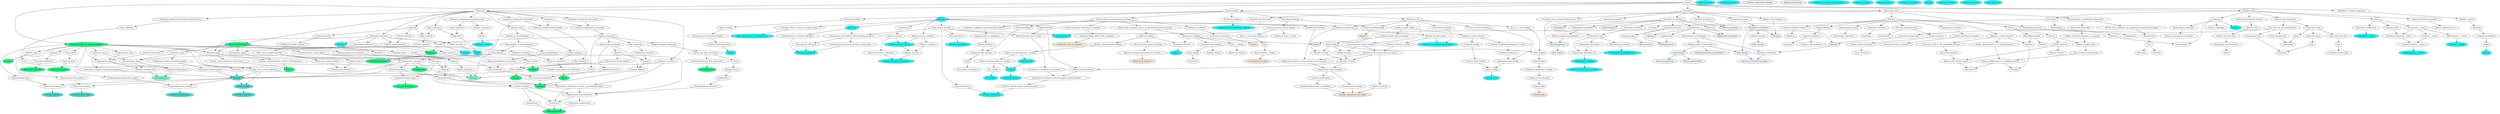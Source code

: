 digraph g {
snomed->Pharmaceutical__or__biologic_product;
Pharmaceutical__or__biologic_product->Autonomic_drug;
Autonomic_drug->Cholinergic_receptor_stimulating_preparation;
Cholinergic_receptor_stimulating_preparation->Nicotine;
Nicotine->Topical_form_nicotine;
Topical_form_nicotine->Nicotine_patches;
Nicotine->Nasal_form_nicotine;
Nasal_form_nicotine->Nicotine_nasal_spray;
Nicotine->Oropharyngeal_form_nicotine;
Oropharyngeal_form_nicotine->Nicotine_chewing_gum;
Autonomic_drug->Anticholinergic_agent;
Anticholinergic_agent->Ganglion_blocking_drug;
Ganglion_blocking_drug->Mecamylamine;
Pharmaceutical__or__biologic_product->Drugs_used_to_treat_addiction;
Drugs_used_to_treat_addiction->Nicotine;
Drugs_used_to_treat_addiction->Naloxone;
Pharmaceutical__or__biologic_product->Topical_dosage_form;
Topical_dosage_form->Topical_form_nicotine;
Pharmaceutical__or__biologic_product->Nasal_dosage_form_product;
Nasal_dosage_form_product->Nasal_form_nicotine;
Pharmaceutical__or__biologic_product->Oropharyngeal_dosage_form_product;
Oropharyngeal_dosage_form_product->Oropharyngeal_form_nicotine;
Pharmaceutical__or__biologic_product->Chelating_agents_and_antidotes;
Chelating_agents_and_antidotes->Antidote;
Antidote->Opiate_antagonist;
Opiate_antagonist->Naloxone;
Pharmaceutical__or__biologic_product->CNS_drug;
CNS_drug->Stimulant;
Stimulant->Central_stimulant;
Central_stimulant->Amphetamine;
Amphetamine->Methamphetamine;
CNS_drug->Psychotherapeutic_agent;
Psychotherapeutic_agent->Anti_psychotic_agent;
Pharmaceutical__or__biologic_product->Analgesic;
Analgesic->Non_opioid_analgesics;
Non_opioid_analgesics->Marijuana_derivative;
Pharmaceutical__or__biologic_product->Cardiovascular_drug;
Cardiovascular_drug->Hypotensive_agent;
Hypotensive_agent->Ganglion_blocking_drug;
Pharmaceutical__or__biologic_product->Hypotensive_agent;
Pharmaceutical__or__biologic_product->Biological_agent;
Biological_agent->Vaccine__immunoglobulins_and_antisera;
Vaccine__immunoglobulins_and_antisera->Vaccine;
Pharmaceutical__or__biologic_product->Drug_values;
Drug_values->Types_of_drugs;
Types_of_drugs->General_drug_type;
Pharmaceutical__or__biologic_product->Anesthetic;
Anesthetic->Local_anesthetic;
Local_anesthetic->Ester_type_local_anesthetic;
Ester_type_local_anesthetic->Cocaine;
Pharmaceutical__or__biologic_product->Medical_gases;
Medical_gases->Air_gas;
snomed->Substance;
Substance->Substance_categorized_functionally;
Substance_categorized_functionally->Chemical_categorized_functionally;
Chemical_categorized_functionally->Phytochemical;
Phytochemical->Plant_alkaloid;
Plant_alkaloid->Nicotine;
Nicotine->Nicotine_agent;
Nicotine_agent->Nicotine_polacrilex;
Plant_alkaloid->Cotinine;
Substance_categorized_functionally->Psychoactive_substance;
Psychoactive_substance->Nicotine;
Psychoactive_substance->Psychoactive_substance_of_abuse___non_pharmaceutical;
Psychoactive_substance_of_abuse___non_pharmaceutical->Amphetamine_and_derivatives;
Amphetamine_and_derivatives->Amfetamine;
Amfetamine->Methamphetamine;
Amphetamine_and_derivatives->Substituted_amphetamine;
Substituted_amphetamine->Methamphetamine;
Psychoactive_substance_of_abuse___non_pharmaceutical->Amfetamine;
Psychoactive_substance->Psychotropic_agent;
Psychotropic_agent->Psychostimulant;
Psychostimulant->Central_stimulant;
Central_stimulant->Amphetamine_and_derivatives;
Central_stimulant->Amfetamine;
Psychostimulant->Cocaine;
Psychotropic_agent->Psychotherapeutic_agent;
Psychoactive_substance->Cannabinoid;
Substance->Chemical;
Chemical->Chemical_categorized_functionally;
Chemical->Chemical_categorized_structurally;
Chemical_categorized_structurally->Organic_compound;
Organic_compound->Heterocyclic_compound;
Heterocyclic_compound->Alkaloid;
Alkaloid->Naturally_occurring_alkaloid;
Naturally_occurring_alkaloid->Plant_alkaloid;
Alkaloid->Tropane_alkaloid;
Tropane_alkaloid->Cocaine;
Heterocyclic_compound->Morphine_derivative;
Morphine_derivative->Naloxone;
Heterocyclic_compound->Tropane;
Tropane->Tropane_alkaloid;
Organic_compound->Organic_nitrogen_compound;
Organic_nitrogen_compound->Amines_and_their_derivatives;
Amines_and_their_derivatives->Amine;
Amine->Aliphatic_amine;
Aliphatic_amine->Aralkylamine;
Aralkylamine->Phenethylamine_derivative;
Phenethylamine_derivative->Amphetamine_and_derivatives;
Amines_and_their_derivatives->Catecholamines_and_their_derivatives;
Catecholamines_and_their_derivatives->Catecholamine;
Organic_compound->Protein;
Protein->Antibody;
Antibody->Monoclonal_antibody;
Protein->Enzyme;
Organic_compound->Ester;
Ester->Ester_type_local_anesthetic;
Organic_compound->Aza_compound;
Aza_compound->Azabicyclo_compound;
Azabicyclo_compound->Tropane;
Substance->Substance_categorized_structurally;
Substance_categorized_structurally->Chemical_categorized_structurally;
Substance->Biological_substance;
Biological_substance->Organic_natural_material;
Organic_natural_material->Plant_material;
Plant_material->Plant_product;
Plant_product->Plant_alkaloid;
Plant_product->Phytotoxin;
Phytotoxin->Nicotine;
Plant_product->Tobacco;
Biological_substance->Receptor;
Biological_substance->Blood_material;
Blood_material->Blood;
Biological_substance->Immunologic_substance;
Immunologic_substance->Immunologic_agent;
Immunologic_agent->Vaccine__immunoglobulin__AND_or_OR_antiserum;
Vaccine__immunoglobulin__AND_or_OR_antiserum->Vaccine;
Immunologic_substance->Antibody;
Biological_substance->Biological_agent;
Biological_agent->Vaccine__immunoglobulin__AND_or_OR_antiserum;
Biological_substance->Protein;
Substance->Material;
Material->Natural_material;
Natural_material->Organic_natural_material;
Material->Body_material;
Body_material->Human_material;
Human_material->Human_tissue;
Human_tissue->Human_patch_material;
Material->Surgical_material;
Surgical_material->Biological_surgical_material;
Biological_surgical_material->Body_tissue_surgical_material;
Body_tissue_surgical_material->Body_tissue_patch_material;
Body_tissue_patch_material->Human_patch_material;
Substance->Drug_or_medicament;
Drug_or_medicament->Central_nervous_system_agent;
Central_nervous_system_agent->Psychoactive_substance;
Central_nervous_system_agent->Stimulant;
Stimulant->Psychostimulant;
Drug_or_medicament->Autonomic_agent;
Autonomic_agent->Cholinergic_receptor_stimulating_agent;
Cholinergic_receptor_stimulating_agent->Cholinergic_nicotinic_agonist;
Cholinergic_nicotinic_agonist->Nicotine;
Autonomic_agent->Anticholinergic_agent;
Anticholinergic_agent->Ganglion_blocking_agent;
Ganglion_blocking_agent->Mecamylamine;
Drug_or_medicament->Drugs_used_to_treat_addiction;
Drugs_used_to_treat_addiction->Nicotine_agent;
Drug_or_medicament->Chelating_agent__or__antidote;
Chelating_agent__or__antidote->Antidote;
Drug_or_medicament->Cardiovascular_agent;
Cardiovascular_agent->Hypotensive_agent;
Hypotensive_agent->Ganglion_blocking_agent;
Drug_or_medicament->Immunologic_agent;
Drug_or_medicament->Biological_agent;
Drug_or_medicament->Diagnostic_substance;
Diagnostic_substance->Patch_test_substance;
Patch_test_substance->Extended_series_patch_test_substance;
Extended_series_patch_test_substance->Various;
Drug_or_medicament->Anesthetic;
Substance->Allergen_class;
Allergen_class->Allergen_or_pseudoallergen;
Allergen_or_pseudoallergen->Drug_allergen_or_pseudoallergen;
Drug_allergen_or_pseudoallergen->Drug_allergen;
Drug_allergen->Nicotine;
Drug_allergen->Naloxone;
Drug_allergen->Amphetamine_and_derivatives;
Drug_allergen->Anticholinergic_agent;
Drug_allergen_or_pseudoallergen->Drug_pseudoallergen;
Drug_pseudoallergen->Drug_pseudoallergen_by_function;
Drug_pseudoallergen_by_function->Local_anesthetic;
Allergen_class->Contact_allergen;
Contact_allergen->Patch_test_substance;
Substance->Substance_categorized_by_hazard_characteristics;
Substance_categorized_by_hazard_characteristics->Toxic_substance;
Toxic_substance->Toxin;
Toxin->Phytotoxin;
Substance->Substance_of_abuse;
Substance_of_abuse->Tobacco;
Substance_of_abuse->Psychoactive_substance_of_abuse___non_pharmaceutical;
Substance->Substance_categorized_by_physical_state;
Substance_categorized_by_physical_state->Gaseous_substance;
Gaseous_substance->Smoke;
Smoke->Cigarette_smoke;
Substance_categorized_by_physical_state->Liquid_substance;
Liquid_substance->Body_fluid;
Body_fluid->Blood;
Substance->Body_substance;
Body_substance->Body_fluid;
Body_substance->Body_material;
snomed->Clinical_finding;
Clinical_finding->Disease;
Disease->Complication;
Complication->Adverse_reaction;
Adverse_reaction->Hypersensitivity_reaction;
Hypersensitivity_reaction->Allergic_reaction;
Allergic_reaction->Allergic_reaction_to_substance;
Adverse_reaction->Adverse_reaction_to_substance;
Adverse_reaction_to_substance->Allergic_reaction_to_substance;
Disease->Hypersensitivity_condition;
Hypersensitivity_condition->Hypersensitivity_reaction;
Hypersensitivity_condition->Allergic_condition;
Allergic_condition->Allergic_reaction;
Disease->Drug_related_disorder;
Drug_related_disorder->Drug_dependence;
Drug_dependence->Nicotine_dependence;
Drug_related_disorder->Drug_withdrawal;
Drug_withdrawal->Nicotine_withdrawal;
Drug_related_disorder->Mental_disorder_due_to_drug;
Mental_disorder_due_to_drug->Psychoactive_substance_use_disorder;
Psychoactive_substance_use_disorder->Psychoactive_substance_induced_organic_mental_disorder;
Psychoactive_substance_induced_organic_mental_disorder->Nicotine_induced_organic_mental_disorder;
Nicotine_induced_organic_mental_disorder->Nicotine_withdrawal;
Drug_related_disorder->Poisoning_by_drug_AND_or_OR_medicinal_substance;
Poisoning_by_drug_AND_or_OR_medicinal_substance->Poisoning_by_CNS_drug;
Poisoning_by_CNS_drug->Nicotine_poisoning;
Poisoning_by_drug_AND_or_OR_medicinal_substance->Poisoning_by_autonomous_nervous_system_drug;
Poisoning_by_autonomous_nervous_system_drug->Nicotine_poisoning;
Drug_related_disorder->Drug_tolerance;
Disease->Traumatic_AND_or_OR_non_traumatic_injury;
Traumatic_AND_or_OR_non_traumatic_injury->Effect_of_exposure_to_external_cause;
Disease->Poisoning;
Poisoning->Poisoning_by_drug_AND_or_OR_medicinal_substance;
Poisoning->Poisoning_due_to_chemical_substance;
Poisoning_due_to_chemical_substance->Nicotine_poisoning;
Disease->Disorder_by_body_site;
Disorder_by_body_site->Disorder_of_body_system;
Disorder_of_body_system->Disorder_of_nervous_system;
Disorder_of_nervous_system->Disorder_of_the_central_nervous_system;
Disorder_of_the_central_nervous_system->Disorder_of_brain;
Disorder_of_brain->Organic_mental_disorder;
Organic_mental_disorder->Psychoactive_substance_induced_organic_mental_disorder;
Disorder_of_brain->Degenerative_brain_disorder;
Degenerative_brain_disorder->Cerebral_degeneration;
Cerebral_degeneration->Cerebral_degeneration_in_childhood;
Cerebral_degeneration_in_childhood->Infantile_neuroaxonal_dystrophy;
Degenerative_brain_disorder->Neuroaxonal_dystrophy;
Neuroaxonal_dystrophy->Infantile_neuroaxonal_dystrophy;
Disorder_of_the_central_nervous_system->Degenerative_disease_of_the_central_nervous_system;
Degenerative_disease_of_the_central_nervous_system->Degenerative_brain_disorder;
Disorder_of_the_central_nervous_system->Spastic_syndrome;
Spastic_syndrome->Infantile_neuroaxonal_dystrophy;
Disorder_of_body_system->Disorder_of_cardiovascular_system;
Disorder_by_body_site->Disorder_of_head;
Disorder_of_head->Disorder_of_brain;
Disease->Mental_disorder;
Mental_disorder->Organic_mental_disorder;
Mental_disorder->Mental_disorder_due_to_drug;
Disease->Degenerative_disorder;
Degenerative_disorder->Degenerative_disease_of_the_central_nervous_system;
Clinical_finding->Clinical_history_and_observation_findings;
Clinical_history_and_observation_findings->Mental_state__behavior_and_or_or_psychosocial_function_finding;
Mental_state__behavior_and_or_or_psychosocial_function_finding->Mental_state_finding;
Mental_state_finding->Emotional_state_finding;
Emotional_state_finding->Mood_finding;
Mood_finding->Sensitivity;
Emotional_state_finding->Feeling_content;
Mental_state_finding->Drive___finding;
Drive___finding->Motivation_finding;
Mental_state_finding->Compulsive_behavior;
Compulsive_behavior->Addiction;
Mental_state_finding->Stress;
Mental_state__behavior_and_or_or_psychosocial_function_finding->Behavior_finding;
Behavior_finding->Compulsive_behavior;
Behavior_finding->Health_related_behavior_finding;
Health_related_behavior_finding->Tobacco_use_and_exposure___finding;
Tobacco_use_and_exposure___finding->Tobacco_user;
Tobacco_user->Smoker;
Smoker->Cigarette_smoker;
Tobacco_use_and_exposure___finding->Tobacco_smoking_behavior___finding;
Tobacco_smoking_behavior___finding->Smoker;
Tobacco_smoking_behavior___finding->Non_smoker;
Non_smoker->Ex_smoker;
Behavior_finding->Motor_function_behavior_finding;
Motor_function_behavior_finding->Behavior_showing_increased_motor_activity;
Behavior_showing_increased_motor_activity->Hyperactive_behavior;
Clinical_history_and_observation_findings->Finding_of_movement;
Finding_of_movement->Involuntary_movement;
Involuntary_movement->Tremor;
Clinical_history_and_observation_findings->Perinatal_finding;
Perinatal_finding->Finding_of_birth_outcome;
Finding_of_birth_outcome->Birth;
Birth->Term_birth_of_newborn;
Clinical_history_and_observation_findings->Pregnancy__childbirth_and_puerperium_finding;
Pregnancy__childbirth_and_puerperium_finding->Finding_related_to_pregnancy;
Finding_related_to_pregnancy->Delivery_finding;
Delivery_finding->Finding_of_birth_outcome;
Clinical_history_and_observation_findings->General_finding_of_observation_of_patient;
General_finding_of_observation_of_patient->General_problem_AND_or_OR_complaint;
General_problem_AND_or_OR_complaint->Withdrawal_sign_or_symptom;
Clinical_finding->Evaluation_finding;
Evaluation_finding->Antimicrobial_susceptibility___finding;
Clinical_finding->Neurological_finding;
Neurological_finding->Seizure_related_finding;
Seizure_related_finding->Seizure;
Neurological_finding->Sensory_nervous_system_finding;
Sensory_nervous_system_finding->Finding_of_sense_of_taste;
Sensory_nervous_system_finding->Pain__or__sensation_finding;
Pain__or__sensation_finding->Pain;
Pain->Pain_threshold___finding;
Pain_threshold___finding->No_sensitivity_to_pain;
Clinical_finding->Finding_by_site;
Finding_by_site->Seizure_related_finding;
Finding_by_site->Disorder_by_body_site;
Finding_by_site->Central_nervous_system_finding;
Central_nervous_system_finding->Disorder_of_the_central_nervous_system;
Central_nervous_system_finding->Finding_of_brain;
Finding_of_brain->Disorder_of_brain;
Finding_by_site->Finding_of_body_region;
Finding_of_body_region->Finding_of_head_and_neck_region;
Finding_of_head_and_neck_region->Head_finding;
Head_finding->Disorder_of_head;
Head_finding->Finding_of_brain;
Head_finding->Globe_finding;
Globe_finding->Pupil_finding;
Pupil_finding->Finding_of_appearance_of_pupil;
Finding_of_appearance_of_pupil->Finding_of_size_of_pupil;
Finding_of_size_of_pupil->Large_pupil;
Large_pupil->Dilated_pupil;
Finding_of_body_region->Finding_of_trunk_structure;
Finding_of_trunk_structure->Urogenital_finding;
Urogenital_finding->Urinary_system_finding;
Urinary_system_finding->Kidney_finding;
Kidney_finding->Anti_diuresis;
Finding_of_trunk_structure->Finding_of_abdominal_segment_of_trunk;
Finding_of_abdominal_segment_of_trunk->Finding_of_abdomen;
Finding_of_abdomen->Abdominal_organ_finding;
Abdominal_organ_finding->Kidney_finding;
Finding_by_site->Eye__or__vision_finding;
Eye__or__vision_finding->Globe_finding;
Finding_by_site->Viscus_structure_finding;
Viscus_structure_finding->Abdominal_organ_finding;
Finding_by_site->Cardiovascular_finding;
Cardiovascular_finding->Disorder_of_cardiovascular_system;
Clinical_finding->Finding_by_method;
Finding_by_method->History_finding;
History_finding->Social_and_personal_history_finding;
Social_and_personal_history_finding->Finding_of_personal_status;
Finding_of_personal_status->Related;
snomed->Procedure;
Procedure->Procedure_by_method;
Procedure_by_method->Introduction;
Introduction->Administration_of_substance;
Administration_of_substance->Administration_of_medication;
Administration_of_medication->Immunization;
Immunization->Passive_immunization;
Immunization->Active_immunization;
Administration_of_medication->Self_administration_of_medication;
Administration_of_medication->Drug_therapy;
Drug_therapy->Injection_of_therapeutic_agent;
Administration_of_substance->Injection_of_substance;
Injection_of_substance->Injection_of_therapeutic_agent;
Introduction->Implantation;
Implantation->Reimplantation;
Introduction->Replacement_procedure;
Introduction->Infusion;
Introduction->Injection;
Injection->Injection_of_substance;
Procedure_by_method->Administration;
Procedure_by_method->Evaluation_procedure;
Evaluation_procedure->Laboratory_test;
Laboratory_test->Microbiology_procedure;
Microbiology_procedure->Antimicrobial_susceptibility_test;
Laboratory_test->Immunologic_procedure;
Immunologic_procedure->Immunology_laboratory_test;
Immunology_laboratory_test->Immunoassay_method;
Immunoassay_method->Enzyme_immunoassay_method;
Laboratory_test->Immunology_laboratory_test;
Procedure_by_method->Surgical_procedure;
Surgical_procedure->Reimplantation;
Surgical_procedure->Surgical_repair;
Surgical_repair->Reinforcement;
Procedure_by_method->Removal;
Removal->Replacement_procedure;
Procedure_by_method->Delivery_procedure;
Procedure_by_method->Stimulation;
Procedure_by_method->Management_procedure;
Management_procedure->Patient_management_procedure;
Patient_management_procedure->Pain_management;
Pain_management->Pain_control;
Procedure->Laboratory_procedure;
Laboratory_procedure->Laboratory_test;
Procedure->Obstetric_procedure;
Obstetric_procedure->Delivery_procedure;
Procedure->Regimes_and_therapies;
Regimes_and_therapies->Therapy;
Procedure->Procedure_by_intent;
Procedure_by_intent->Therapeutic_procedure;
Therapeutic_procedure->Therapy;
Therapeutic_procedure->Drug_therapy;
Therapeutic_procedure->Medical_therapy;
Medical_therapy->Gene_therapy;
Procedure->Procedure_with_a_clinical_finding_focus;
Procedure_with_a_clinical_finding_focus->Pain_management;
snomed->Observable_entity;
Observable_entity->Function;
Function->Respiratory_function;
Respiratory_function->Inspiration;
Function->Digestive_system_function;
Digestive_system_function->Oral_cavity_AND_or_OR_esophageal_function;
Oral_cavity_AND_or_OR_esophageal_function->Oral_cavity_function;
Oral_cavity_function->Motor_action_of_oral_region;
Motor_action_of_oral_region->Mastication;
Digestive_system_function->Eating__drinking_and_or_or_feeding_function;
Eating__drinking_and_or_or_feeding_function->Eating__drinking_and_or_or_feeding_activity;
Eating__drinking_and_or_or_feeding_activity->Mastication;
Eating__drinking_and_or_or_feeding_activity->Drinking;
Digestive_system_function->Ingestion;
Ingestion->Drinking;
Function->General_metabolic_function;
General_metabolic_function->Inhibition;
Function->Mental_function;
Mental_function->Cognitive_functions;
Cognitive_functions->Cognitive_discrimination;
Cognitive_functions->Learning;
Function->Reproductive_function;
Reproductive_function->Female_reproductive_function;
Female_reproductive_function->Human_parturition__function;
Function->Nervous_system_function;
Nervous_system_function->Sensory_function;
Sensory_function->Special_sensory_functions;
Special_sensory_functions->Taste__function;
Nervous_system_function->Sensitization;
Function->Psychological_function;
Psychological_function->Attention;
Attention->Concentration;
Function->Immunologic_function;
Immunologic_function->Immunologic_tolerance;
Observable_entity->Process;
Process->Physiological_action;
Physiological_action->Inhaling;
Physiological_action->Ingestion;
Process->Activity;
Activity->Motor_behavior;
Motor_behavior->Motor_action_of_oral_region;
Motor_behavior->Physical_activity;
Activity->Activity_of_daily_living;
Activity_of_daily_living->Basic_activity_of_daily_living;
Basic_activity_of_daily_living->Eating__drinking_and_or_or_feeding_activity;
Observable_entity->Clinical_history_or_examination_observable;
Clinical_history_or_examination_observable->Mental_state__behavior__or__psychosocial_function_observable;
Mental_state__behavior__or__psychosocial_function_observable->Mental_state;
Mental_state->Drive;
Drive->Motivation;
Drive->Attitude;
Clinical_history_or_examination_observable->Functional_observable;
Functional_observable->Ability_to_perform_function__or__activity;
Ability_to_perform_function__or__activity->Activity_of_daily_living;
Observable_entity->Drug_therapy_observable;
Drug_therapy_observable->Drug_tolerance;
snomed->Qualifier_value;
Qualifier_value->Spatial_and_relational_concepts;
Spatial_and_relational_concepts->Relative_sites;
Relative_sites->Specific_site_descriptor;
Specific_site_descriptor->Respiratory_site_descriptor;
Respiratory_site_descriptor->Nasal;
Qualifier_value->Type_of_drug_preparation;
Type_of_drug_preparation->Drug_dose_form;
Drug_dose_form->Spray;
Spray->Nasal_spray;
Drug_dose_form->Solid_dose_form;
Solid_dose_form->Gum;
Gum->Oral_gum;
Drug_dose_form->Semi_solid_dose_form;
Semi_solid_dose_form->Film;
Film->Extended_release_film;
Type_of_drug_preparation->Dose_form_by_site_prepared_for;
Dose_form_by_site_prepared_for->Nasal_dosage_form;
Nasal_dosage_form->Nasal_spray;
Dose_form_by_site_prepared_for->Parenteral_dosage_form;
Parenteral_dosage_form->Injection;
Dose_form_by_site_prepared_for->Oral_dosage_form;
Oral_dosage_form->Oral_gum;
Qualifier_value->Action;
Action->Introduction___action;
Introduction___action->Insertion___action;
Insertion___action->Surgical_insertion___action;
Surgical_insertion___action->Reimplantation___action;
Introduction___action->Surgical_introduction___action;
Surgical_introduction___action->Surgical_insertion___action;
Introduction___action->Administration___action;
Administration___action->Injection___action;
Action->Surgical_action;
Surgical_action->Surgical_introduction___action;
Action->Functional_modification;
Functional_modification->Stimulation___action;
Qualifier_value->General_information_qualifier;
General_information_qualifier->Patient_dependence_on;
Qualifier_value->Descriptor;
Descriptor->Relationships;
Relationships->Dependence;
Descriptor->Origins;
Origins->Stress;
Qualifier_value->Technique;
Technique->Infusion_technique;
Technique->Analysis;
Technique->Concentration;
Technique->Immunoassay_technique;
Immunoassay_technique->Enzyme_immunoassay_technique;
snomed->SNOMED_CT_Model_Component;
SNOMED_CT_Model_Component->Linkage_concept;
Linkage_concept->Attribute;
Attribute->Unapproved_attribute;
Unapproved_attribute->Origin;
Origin->Source;
Nicotine [style=filled, fillcolor=turquoise];
Nicotine [style=filled, fillcolor=turquoise];
Nicotine_agent [style=filled, fillcolor=turquoise];
Disease [style=filled, fillcolor=cyan];
Passive_immunization [style=filled, fillcolor=aliceblue];
Immunization [style=filled, fillcolor=aliceblue];
Active_immunization [style=filled, fillcolor=aliceblue];
Self_administration_of_medication [style=filled, fillcolor=aliceblue];
Administration [style=filled, fillcolor=aliceblue];
Nasal_structure [style=filled, fillcolor=cyan];
Nicotine_patches [style=filled, fillcolor=turquoise];
Nicotine_nasal_spray [style=filled, fillcolor=turquoise];
Tobacco [style=filled, fillcolor=springgreen];
Gingival_structure [style=filled, fillcolor=cyan];
Nicotine_polacrilex [style=filled, fillcolor=turquoise];
Hypersensitivity_reaction [style=filled, fillcolor=cyan];
Allergic_reaction_to_substance [style=filled, fillcolor=cyan];
Antimicrobial_susceptibility_test [style=filled, fillcolor=cyan];
Antimicrobial_susceptibility___finding [style=filled, fillcolor=cyan];
Cigarette_smoke [style=filled, fillcolor=cyan];
Nicotine_replacement_therapy [style=filled, fillcolor=aliceblue];
Reimplantation [style=filled, fillcolor=aliceblue];
Reimplantation___action [style=filled, fillcolor=cyan];
Replacement_procedure [style=filled, fillcolor=aliceblue];
Nicotine_chewing_gum [style=filled, fillcolor=turquoise];
Nicotine_dependence [style=filled, fillcolor=cyan];
Addiction [style=filled, fillcolor=cyan];
Effect_of_exposure_to_external_cause [style=filled, fillcolor=cyan];
Seizure [style=filled, fillcolor=antiquewhite];
Infusion [style=filled, fillcolor=aliceblue];
Delivery_procedure [style=filled, fillcolor=aliceblue];
Smoker [style=filled, fillcolor=cyan];
Naloxone [style=filled, fillcolor=springgreen];
Naloxone [style=filled, fillcolor=aquamarine];
Methamphetamine [style=filled, fillcolor=springgreen];
Methamphetamine [style=filled, fillcolor=springgreen];
Marijuana_derivative [style=filled, fillcolor=springgreen];
Cannabinoid [style=filled, fillcolor=springgreen];
Receptor [style=filled, fillcolor=cyan];
Stimulation [style=filled, fillcolor=aliceblue];
Stimulation___action [style=filled, fillcolor=cyan];
Blood [style=filled, fillcolor=cyan];
Cotinine [style=filled, fillcolor=springgreen];
Therapy [style=filled, fillcolor=aliceblue];
Therapeutic_procedure [style=filled, fillcolor=aliceblue];
Replacement_therapy [style=filled, fillcolor=aliceblue];
Analysis [style=filled, fillcolor=cyan];
Structure_of_cardiovascular_system [style=filled, fillcolor=cyan];
Poisoning [style=filled, fillcolor=cyan];
Drug_therapy [style=filled, fillcolor=aliceblue];
Kidney_structure [style=filled, fillcolor=cyan];
Brain_structure [style=filled, fillcolor=cyan];
Nucleus_accumbens [style=filled, fillcolor=cyan];
Injection [style=filled, fillcolor=aliceblue];
Injection___action [style=filled, fillcolor=cyan];
Injection_of_therapeutic_agent [style=filled, fillcolor=aliceblue];
Mecamylamine [style=filled, fillcolor=aquamarine];
Mecamylamine [style=filled, fillcolor=aquamarine];
Vaccine [style=filled, fillcolor=springgreen];
Vaccine [style=filled, fillcolor=springgreen];
Nicotine_withdrawal [style=filled, fillcolor=cyan];
Dilated_pupil [style=filled, fillcolor=antiquewhite];
Tobacco_user [style=filled, fillcolor=cyan];
Infantile_neuroaxonal_dystrophy [style=filled, fillcolor=antiquewhite];
Nicotine_poisoning [style=filled, fillcolor=cyan];
Suicide [style=filled, fillcolor=cyan];
Anti_diuresis [style=filled, fillcolor=cyan];
Tremor [style=filled, fillcolor=antiquewhite];
Catecholamine [style=filled, fillcolor=springgreen];
Related [style=filled, fillcolor=cyan];
Cigarette_smoker [style=filled, fillcolor=cyan];
Stress [style=filled, fillcolor=antiquewhite];
Hyperactive_behavior [style=filled, fillcolor=antiquewhite];
Various [style=filled, fillcolor=springgreen];
Source [style=filled, fillcolor=cyan];
Drug_tolerance [style=filled, fillcolor=cyan];
Drug_tolerance [style=filled, fillcolor=cyan];
General_drug_type [style=filled, fillcolor=springgreen];
Drug_or_medicament [style=filled, fillcolor=springgreen];
Pharmaceutical__or__biologic_product [style=filled, fillcolor=springgreen];
Ex_smoker [style=filled, fillcolor=cyan];
Monoclonal_antibody [style=filled, fillcolor=springgreen];
Antibody [style=filled, fillcolor=springgreen];
Disorder_of_cardiovascular_system [style=filled, fillcolor=cyan];
Enzyme [style=filled, fillcolor=cyan];
Enzyme_immunoassay_method [style=filled, fillcolor=cyan];
Immunoassay_method [style=filled, fillcolor=cyan];
Withdrawal_sign_or_symptom [style=filled, fillcolor=antiquewhite];
Anti_psychotic_agent [style=filled, fillcolor=springgreen];
Anti_psychotic_agent [style=filled, fillcolor=springgreen];
Reinforcement [style=filled, fillcolor=aliceblue];
Gene_therapy [style=filled, fillcolor=aliceblue];
Arterial_structure [style=filled, fillcolor=cyan];
Venous_structure [style=filled, fillcolor=cyan];
Cocaine [style=filled, fillcolor=aquamarine];
Cocaine [style=filled, fillcolor=springgreen];
Hair_structure [style=filled, fillcolor=cyan];
Air_gas [style=filled, fillcolor=springgreen];
No_sensitivity_to_pain [style=filled, fillcolor=antiquewhite];
Pain_control [style=filled, fillcolor=aliceblue];
Pain_management [style=filled, fillcolor=aliceblue];
}